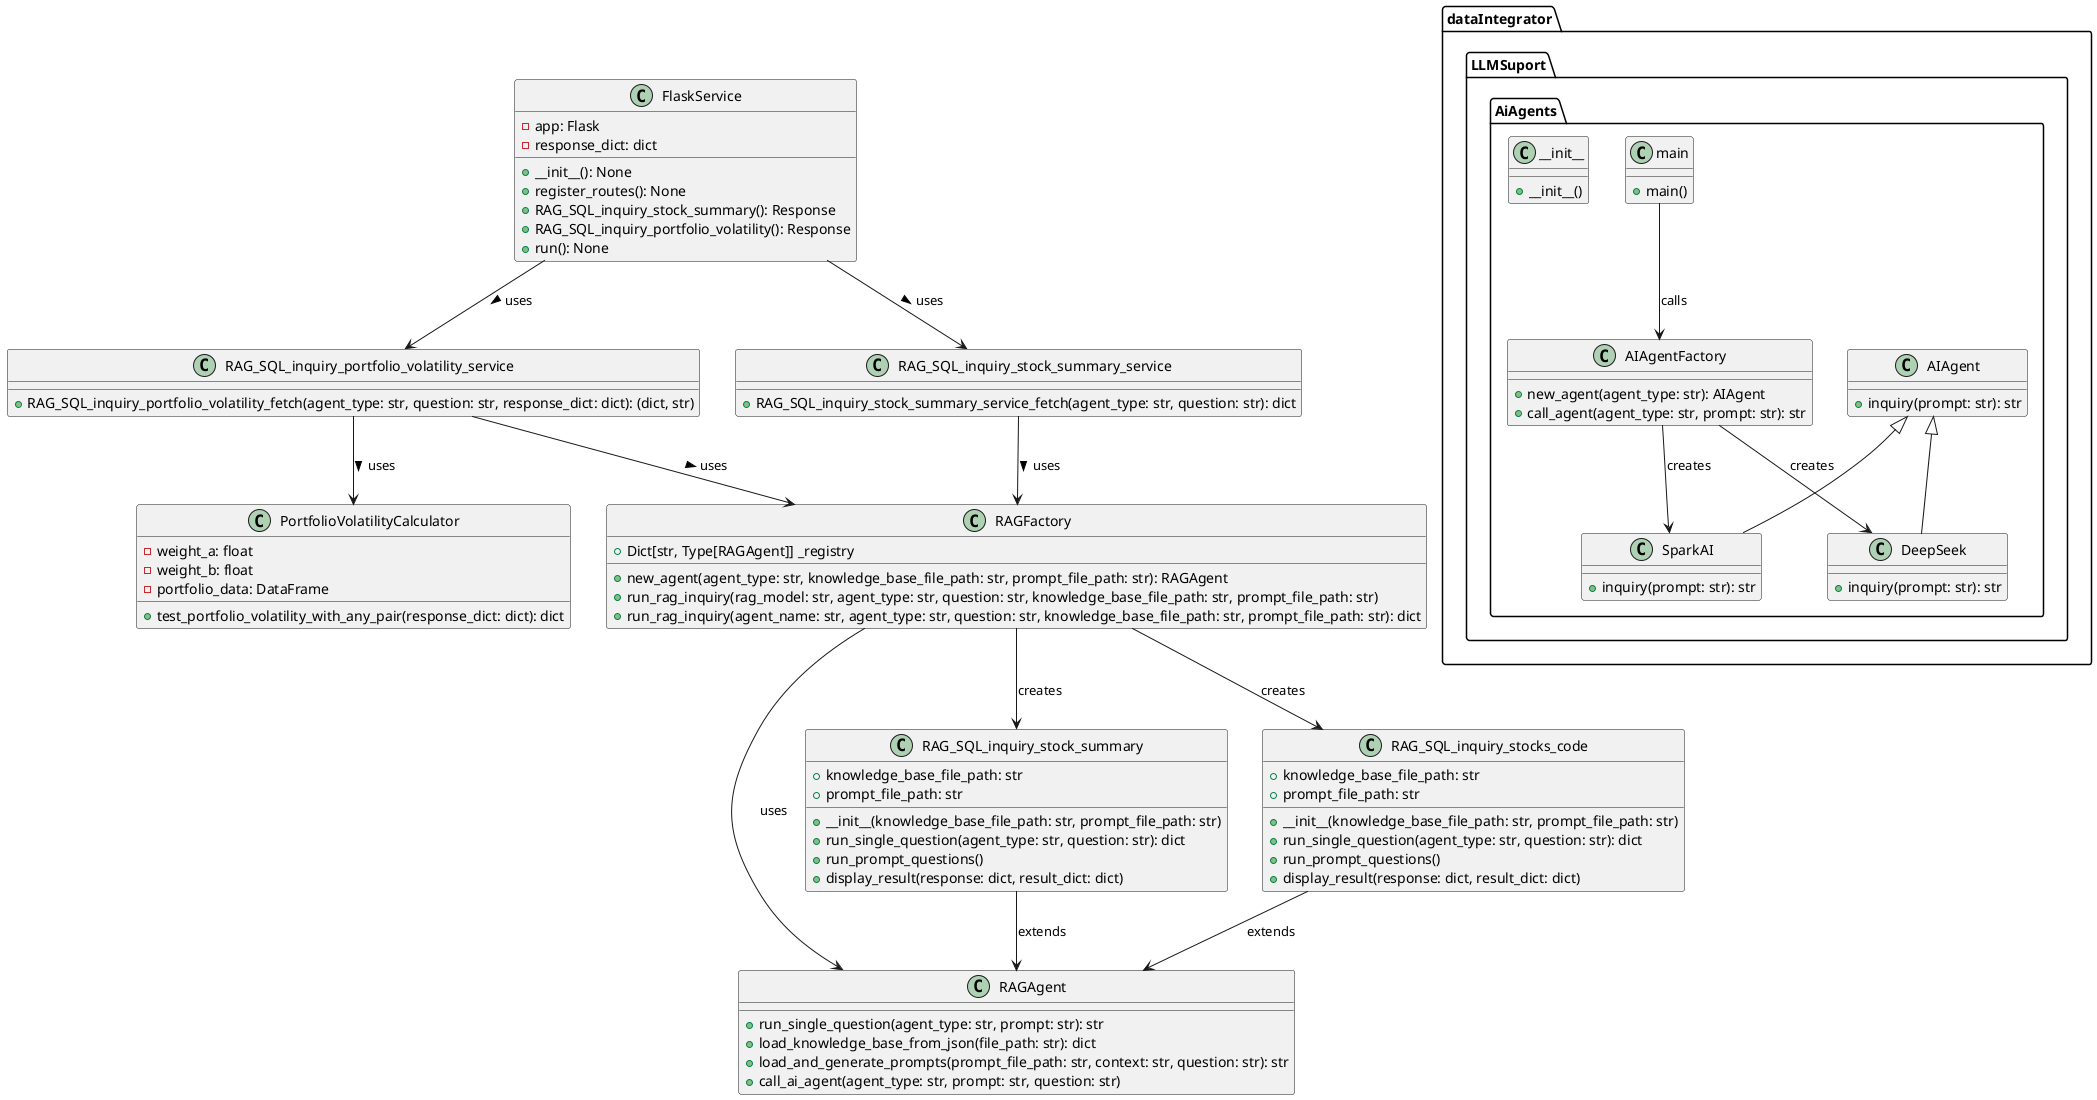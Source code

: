 @startuml

class RAGFactory {
  +Dict[str, Type[RAGAgent]] _registry
  +new_agent(agent_type: str, knowledge_base_file_path: str, prompt_file_path: str): RAGAgent
  +run_rag_inquiry(rag_model: str, agent_type: str, question: str, knowledge_base_file_path: str, prompt_file_path: str)
  +run_rag_inquiry(agent_name: str, agent_type: str, question: str, knowledge_base_file_path: str, prompt_file_path: str): dict
}

class RAGAgent {
  +run_single_question(agent_type: str, prompt: str): str
  +load_knowledge_base_from_json(file_path: str): dict
  +load_and_generate_prompts(prompt_file_path: str, context: str, question: str): str
  +call_ai_agent(agent_type: str, prompt: str, question: str)
}

class RAG_SQL_inquiry_stock_summary {
  +knowledge_base_file_path: str
  +prompt_file_path: str
  +__init__(knowledge_base_file_path: str, prompt_file_path: str)
  +run_single_question(agent_type: str, question: str): dict
  +run_prompt_questions()
  +display_result(response: dict, result_dict: dict)
}

class RAG_SQL_inquiry_stocks_code {
  +knowledge_base_file_path: str
  +prompt_file_path: str
  +__init__(knowledge_base_file_path: str, prompt_file_path: str)
  +run_single_question(agent_type: str, question: str): dict
  +run_prompt_questions()
  +display_result(response: dict, result_dict: dict)
}

class RAG_SQL_inquiry_stock_summary_service {
  +RAG_SQL_inquiry_stock_summary_service_fetch(agent_type: str, question: str): dict
}

class FlaskService {
  -app: Flask
  -response_dict: dict
  +__init__(): None
  +register_routes(): None
  +RAG_SQL_inquiry_stock_summary(): Response
  +RAG_SQL_inquiry_portfolio_volatility(): Response
  +run(): None
}

class RAG_SQL_inquiry_portfolio_volatility_service {
  +RAG_SQL_inquiry_portfolio_volatility_fetch(agent_type: str, question: str, response_dict: dict): (dict, str)
}

class PortfolioVolatilityCalculator {
  -weight_a: float
  -weight_b: float
  -portfolio_data: DataFrame
  +test_portfolio_volatility_with_any_pair(response_dict: dict): dict
}

package "dataIntegrator.LLMSuport.AiAgents" {
    class SparkAI {
        +inquiry(prompt: str): str
    }

    class AIAgent {
        +inquiry(prompt: str): str
    }

    class main {
        +main()
    }

    class __init__ {
        +__init__()
    }

    class AIAgentFactory {
        +new_agent(agent_type: str): AIAgent
        +call_agent(agent_type: str, prompt: str): str
    }

    class DeepSeek {
        +inquiry(prompt: str): str
    }

    AIAgent <|-- SparkAI
    AIAgent <|-- DeepSeek
    AIAgentFactory --> SparkAI : creates
    AIAgentFactory --> DeepSeek : creates
    main --> AIAgentFactory : calls
}

RAGFactory --> RAGAgent : uses
RAGFactory --> RAG_SQL_inquiry_stock_summary : creates
RAGFactory --> RAG_SQL_inquiry_stocks_code : creates
RAG_SQL_inquiry_stock_summary --> RAGAgent : extends
RAG_SQL_inquiry_stocks_code --> RAGAgent : extends
RAG_SQL_inquiry_stock_summary_service --> RAGFactory: uses >
FlaskService --> RAG_SQL_inquiry_stock_summary_service: uses >
FlaskService --> RAG_SQL_inquiry_portfolio_volatility_service: uses >
RAG_SQL_inquiry_portfolio_volatility_service --> RAGFactory: uses >
RAG_SQL_inquiry_portfolio_volatility_service --> PortfolioVolatilityCalculator: uses >

@enduml